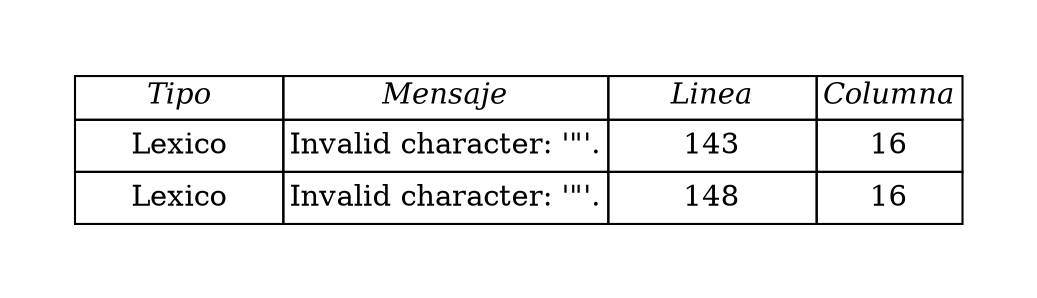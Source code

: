 digraph G{
graph [pad="0.5", nodesep="0.5", ranksep="2"]
node[shape = plain]
rankdir = LR;
Baz [label=<
<table border="0" cellborder="1" cellspacing="0"><tr>
<td width='100'><i>Tipo</i></td>
<td width='100'><i>Mensaje</i></td>
<td width='100'><i>Linea</i></td>
<td><i width='100'>Columna</i></td> </tr>
<tr>
<td height='25'>Lexico</td>
<td height='25'>Invalid character: '"'.</td>
<td height='25'>143</td>
<td height='25'>16</td>
</tr><tr>
<td height='25'>Lexico</td>
<td height='25'>Invalid character: '"'.</td>
<td height='25'>148</td>
<td height='25'>16</td>
</tr>
</table>>];}